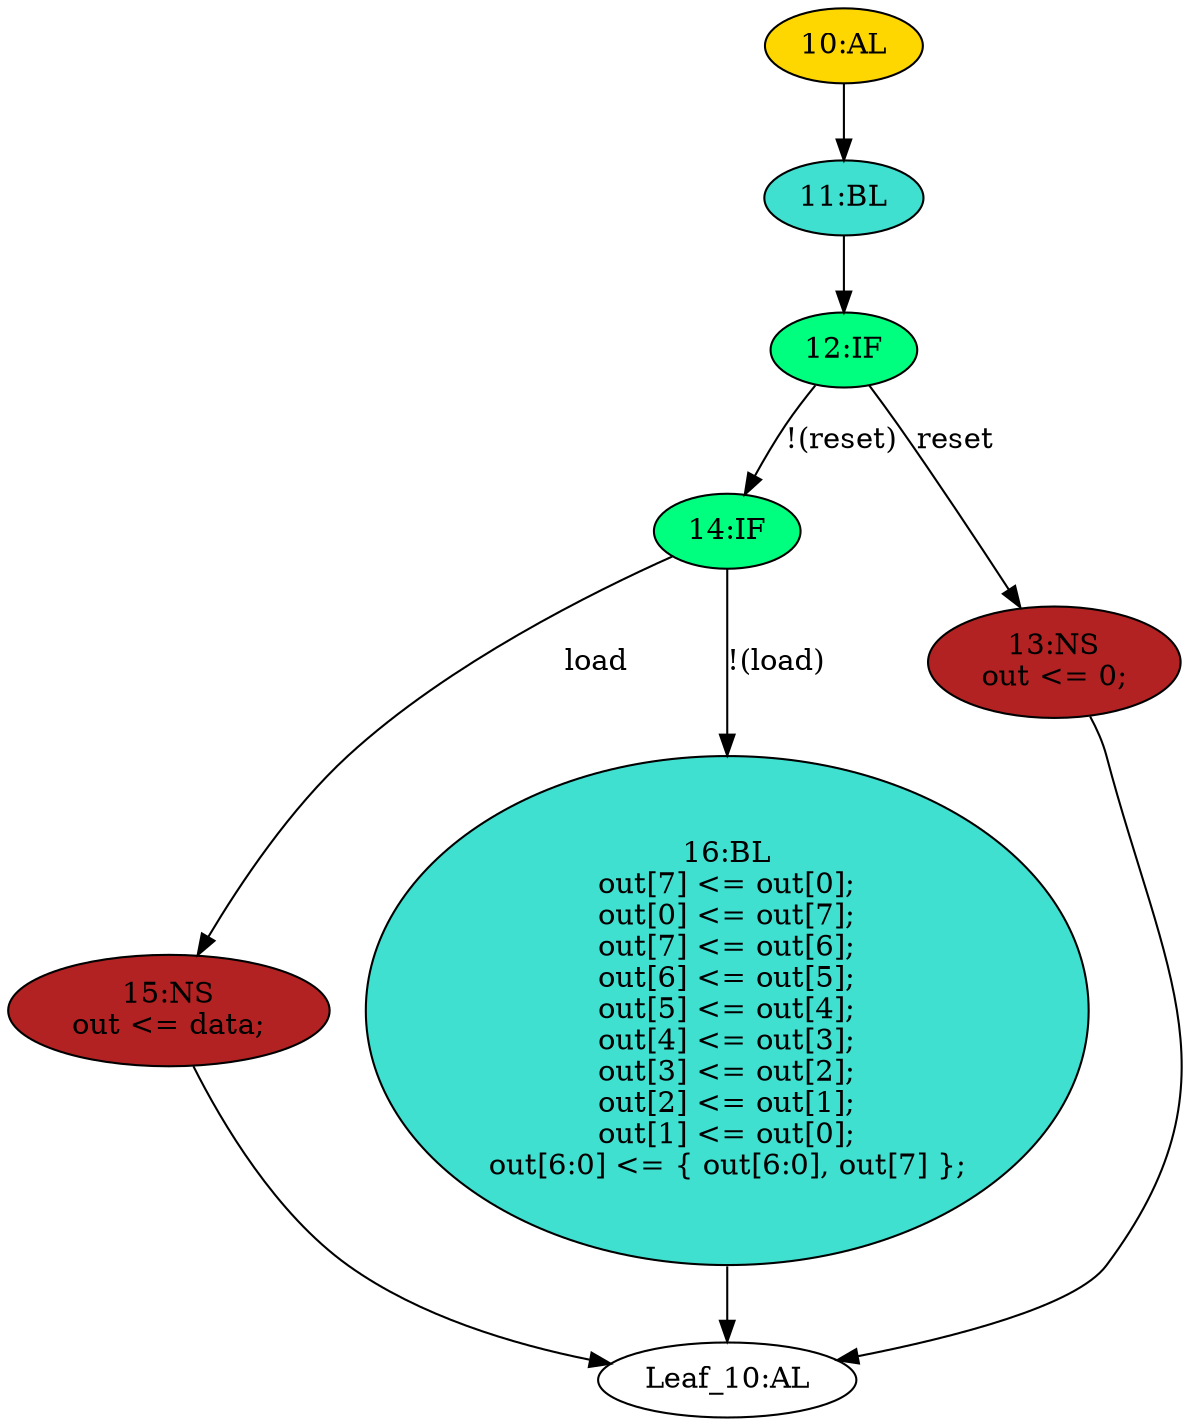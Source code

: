 strict digraph "" {
	node [label="\N"];
	"10:AL"	[ast="<pyverilog.vparser.ast.Always object at 0x7f63c93a8450>",
		clk_sens=True,
		fillcolor=gold,
		label="10:AL",
		sens="['clk']",
		statements="[]",
		style=filled,
		typ=Always,
		use_var="['load', 'reset', 'data', 'out']"];
	"11:BL"	[ast="<pyverilog.vparser.ast.Block object at 0x7f63c93a8e10>",
		fillcolor=turquoise,
		label="11:BL",
		statements="[]",
		style=filled,
		typ=Block];
	"10:AL" -> "11:BL"	[cond="[]",
		lineno=None];
	"12:IF"	[ast="<pyverilog.vparser.ast.IfStatement object at 0x7f63c93a8690>",
		fillcolor=springgreen,
		label="12:IF",
		statements="[]",
		style=filled,
		typ=IfStatement];
	"14:IF"	[ast="<pyverilog.vparser.ast.IfStatement object at 0x7f63c93a8c10>",
		fillcolor=springgreen,
		label="14:IF",
		statements="[]",
		style=filled,
		typ=IfStatement];
	"12:IF" -> "14:IF"	[cond="['reset']",
		label="!(reset)",
		lineno=12];
	"13:NS"	[ast="<pyverilog.vparser.ast.NonblockingSubstitution object at 0x7f63c8ec5e50>",
		fillcolor=firebrick,
		label="13:NS
out <= 0;",
		statements="[<pyverilog.vparser.ast.NonblockingSubstitution object at 0x7f63c8ec5e50>]",
		style=filled,
		typ=NonblockingSubstitution];
	"12:IF" -> "13:NS"	[cond="['reset']",
		label=reset,
		lineno=12];
	"11:BL" -> "12:IF"	[cond="[]",
		lineno=None];
	"15:NS"	[ast="<pyverilog.vparser.ast.NonblockingSubstitution object at 0x7f63c8ec5cd0>",
		fillcolor=firebrick,
		label="15:NS
out <= data;",
		statements="[<pyverilog.vparser.ast.NonblockingSubstitution object at 0x7f63c8ec5cd0>]",
		style=filled,
		typ=NonblockingSubstitution];
	"14:IF" -> "15:NS"	[cond="['load']",
		label=load,
		lineno=14];
	"16:BL"	[ast="<pyverilog.vparser.ast.Block object at 0x7f63c93a8a10>",
		fillcolor=turquoise,
		label="16:BL
out[7] <= out[0];
out[0] <= out[7];
out[7] <= out[6];
out[6] <= out[5];
out[5] <= out[4];
out[4] <= out[3];
out[3] <= out[\
2];
out[2] <= out[1];
out[1] <= out[0];
out[6:0] <= { out[6:0], out[7] };",
		statements="[<pyverilog.vparser.ast.NonblockingSubstitution object at 0x7f63c93a8b50>, <pyverilog.vparser.ast.NonblockingSubstitution object \
at 0x7f63c8eef690>, <pyverilog.vparser.ast.NonblockingSubstitution object at 0x7f63c8eef8d0>, <pyverilog.vparser.ast.NonblockingSubstitution \
object at 0x7f63c8eefb10>, <pyverilog.vparser.ast.NonblockingSubstitution object at 0x7f63c8eefd50>, <pyverilog.vparser.ast.NonblockingSubstitution \
object at 0x7f63c8eeff90>, <pyverilog.vparser.ast.NonblockingSubstitution object at 0x7f63c8ec5210>, <pyverilog.vparser.ast.NonblockingSubstitution \
object at 0x7f63c8ec5450>, <pyverilog.vparser.ast.NonblockingSubstitution object at 0x7f63c8ec5690>, <pyverilog.vparser.ast.NonblockingSubstitution \
object at 0x7f63c8ec58d0>]",
		style=filled,
		typ=Block];
	"14:IF" -> "16:BL"	[cond="['load']",
		label="!(load)",
		lineno=14];
	"Leaf_10:AL"	[def_var="['out']",
		label="Leaf_10:AL"];
	"15:NS" -> "Leaf_10:AL"	[cond="[]",
		lineno=None];
	"13:NS" -> "Leaf_10:AL"	[cond="[]",
		lineno=None];
	"16:BL" -> "Leaf_10:AL"	[cond="[]",
		lineno=None];
}

